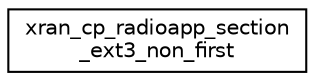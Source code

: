 digraph "Graphical Class Hierarchy"
{
 // LATEX_PDF_SIZE
  edge [fontname="Helvetica",fontsize="10",labelfontname="Helvetica",labelfontsize="10"];
  node [fontname="Helvetica",fontsize="10",shape=record];
  rankdir="LR";
  Node0 [label="xran_cp_radioapp_section\l_ext3_non_first",height=0.2,width=0.4,color="black", fillcolor="white", style="filled",URL="$structxran__cp__radioapp__section__ext3__non__first.html",tooltip=" "];
}

